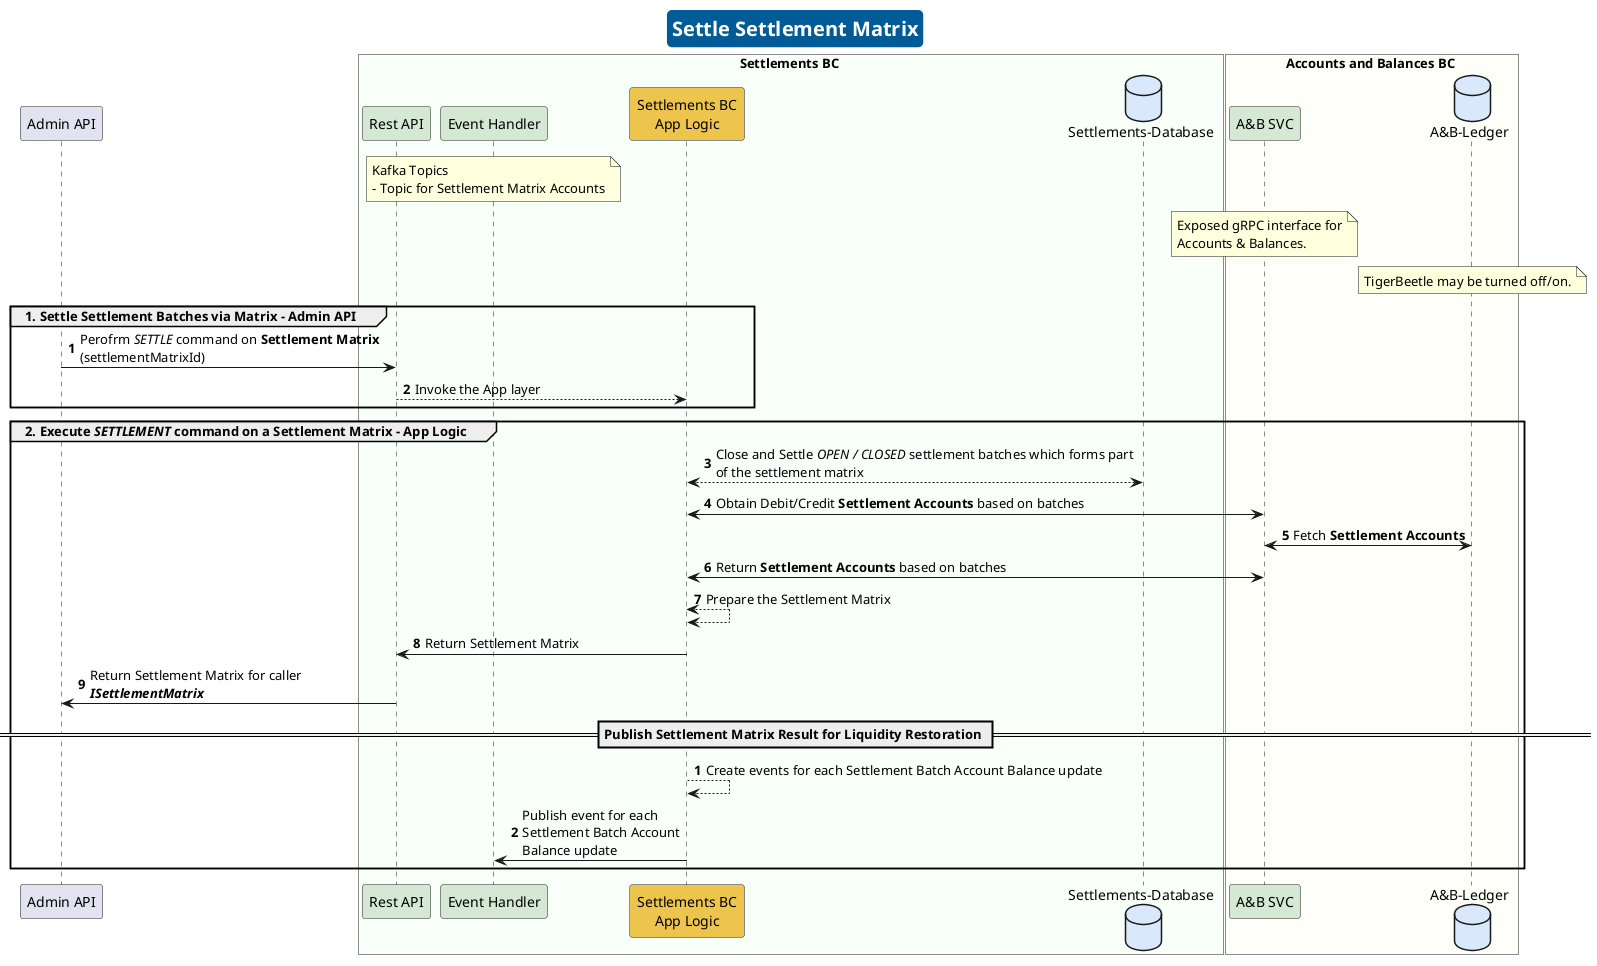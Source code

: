 @startuml

skinparam TitleFontSize 20
skinparam TitleFontColor #FFFFFF
skinparam titleBorderRoundCorner 10
skinparam titleBorderThickness 6
skinparam titleBorderColor #005B96
skinparam titleBackgroundColor #005B96
title Settle Settlement Matrix

participant "Admin API" as ext_cl

box Settlements BC #F9FFF9
    participant "Rest API" as sbc_rest #D5E8D4
    participant "Event Handler" as sbc_event #D5E8D4
    note over sbc_event
        Kafka Topics
        - Topic for Settlement Matrix Accounts
    end note
    participant "Settlements BC\nApp Logic" as sbc_app_logic #EDC54D
    database "Settlements-Database" as sbc_db #DAE8FC
end box

box Accounts and Balances BC #FFFFF9
    participant "A&B SVC" as abbc_grpc #D5E8D4
    database "A&B-Ledger" as abbc_tigerbeetle #DAE8FC
    note over abbc_grpc
        Exposed gRPC interface for
        Accounts & Balances.
    end note
    note over abbc_tigerbeetle
        TigerBeetle may be turned off/on.
    end note
end box

group 1. Settle Settlement Batches via Matrix - Admin API
autonumber
    ext_cl -> sbc_rest : Perofrm //SETTLE// command on **Settlement Matrix**\n(settlementMatrixId)
    sbc_rest --> sbc_app_logic : Invoke the App layer
end

group 2. Execute //SETTLEMENT// command on a Settlement Matrix - App Logic
    sbc_app_logic <--> sbc_db : Close and Settle //OPEN / CLOSED// settlement batches which forms part \nof the settlement matrix
    sbc_app_logic <-> abbc_grpc : Obtain Debit/Credit **Settlement Accounts** based on batches
    abbc_grpc <-> abbc_tigerbeetle: Fetch **Settlement Accounts**
    abbc_grpc <-> sbc_app_logic : Return **Settlement Accounts** based on batches
    sbc_app_logic <--> sbc_app_logic : Prepare the Settlement Matrix
    sbc_app_logic -> sbc_rest : Return Settlement Matrix
    sbc_rest -> ext_cl : Return Settlement Matrix for caller\n**//ISettlementMatrix//**
autonumber
    == Publish Settlement Matrix Result for Liquidity Restoration ==
    sbc_app_logic --> sbc_app_logic : Create events for each Settlement Batch Account Balance update
    sbc_app_logic -> sbc_event : Publish event for each\nSettlement Batch Account\nBalance update
end

@enduml
